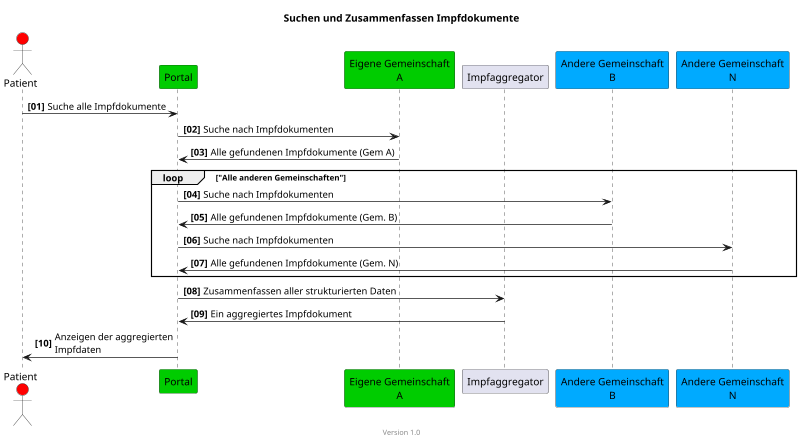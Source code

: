 @startuml
title Suchen und Zusammenfassen Impfdokumente
footer Version 1.0
skinparam responseMessageBelowArrow true
scale max 800 width

actor Patient #red
participant "Portal" #00CC00
participant "Eigene Gemeinschaft\nA" #00CC00

participant "Impfaggregator"
participant "Andere Gemeinschaft\nB" #00aaff
participant "Andere Gemeinschaft\nN" #00aaff


autonumber "<b>[00]"
Patient -> "Portal": Suche alle Impfdokumente
"Portal" -> "Eigene Gemeinschaft\nA": Suche nach Impfdokumenten
"Eigene Gemeinschaft\nA" -> "Portal": Alle gefundenen Impfdokumente (Gem A)
loop "Alle anderen Gemeinschaften"
"Portal" -> "Andere Gemeinschaft\nB": Suche nach Impfdokumenten
"Andere Gemeinschaft\nB" -> "Portal": Alle gefundenen Impfdokumente (Gem. B)

"Portal" -> "Andere Gemeinschaft\nN": Suche nach Impfdokumenten
"Andere Gemeinschaft\nN" -> "Portal": Alle gefundenen Impfdokumente (Gem. N)
end
"Portal" -> "Impfaggregator": Zusammenfassen aller strukturierten Daten
"Impfaggregator" ->  "Portal": Ein aggregiertes Impfdokument
"Portal" -> Patient: Anzeigen der aggregierten\nImpfdaten

@enduml
